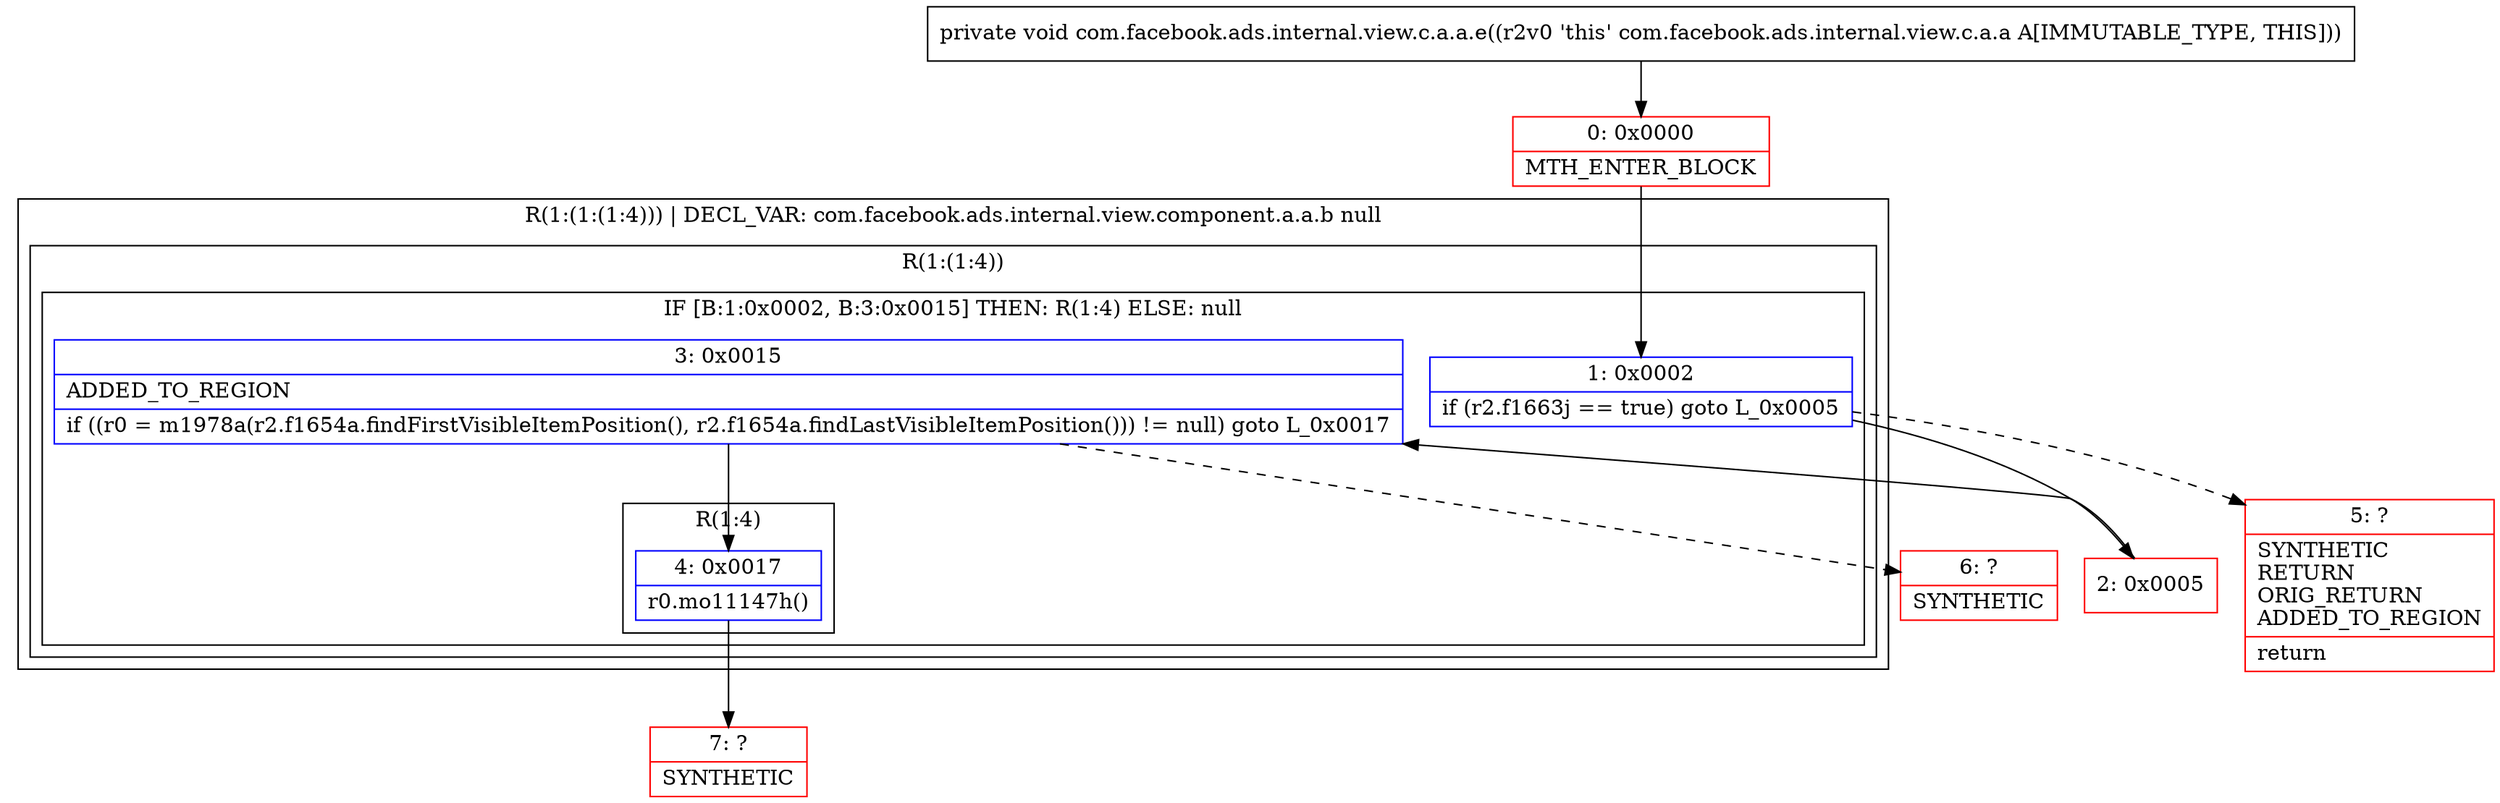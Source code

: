 digraph "CFG forcom.facebook.ads.internal.view.c.a.a.e()V" {
subgraph cluster_Region_891121046 {
label = "R(1:(1:(1:4))) | DECL_VAR: com.facebook.ads.internal.view.component.a.a.b null\l";
node [shape=record,color=blue];
subgraph cluster_Region_1595431173 {
label = "R(1:(1:4))";
node [shape=record,color=blue];
subgraph cluster_IfRegion_1318264571 {
label = "IF [B:1:0x0002, B:3:0x0015] THEN: R(1:4) ELSE: null";
node [shape=record,color=blue];
Node_1 [shape=record,label="{1\:\ 0x0002|if (r2.f1663j == true) goto L_0x0005\l}"];
Node_3 [shape=record,label="{3\:\ 0x0015|ADDED_TO_REGION\l|if ((r0 = m1978a(r2.f1654a.findFirstVisibleItemPosition(), r2.f1654a.findLastVisibleItemPosition())) != null) goto L_0x0017\l}"];
subgraph cluster_Region_37078949 {
label = "R(1:4)";
node [shape=record,color=blue];
Node_4 [shape=record,label="{4\:\ 0x0017|r0.mo11147h()\l}"];
}
}
}
}
Node_0 [shape=record,color=red,label="{0\:\ 0x0000|MTH_ENTER_BLOCK\l}"];
Node_2 [shape=record,color=red,label="{2\:\ 0x0005}"];
Node_5 [shape=record,color=red,label="{5\:\ ?|SYNTHETIC\lRETURN\lORIG_RETURN\lADDED_TO_REGION\l|return\l}"];
Node_6 [shape=record,color=red,label="{6\:\ ?|SYNTHETIC\l}"];
Node_7 [shape=record,color=red,label="{7\:\ ?|SYNTHETIC\l}"];
MethodNode[shape=record,label="{private void com.facebook.ads.internal.view.c.a.a.e((r2v0 'this' com.facebook.ads.internal.view.c.a.a A[IMMUTABLE_TYPE, THIS])) }"];
MethodNode -> Node_0;
Node_1 -> Node_2;
Node_1 -> Node_5[style=dashed];
Node_3 -> Node_4;
Node_3 -> Node_6[style=dashed];
Node_4 -> Node_7;
Node_0 -> Node_1;
Node_2 -> Node_3;
}

